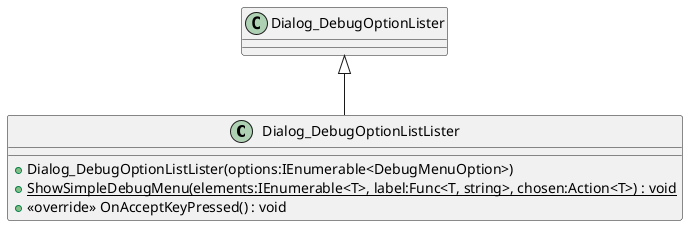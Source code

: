 @startuml
class Dialog_DebugOptionListLister {
    + Dialog_DebugOptionListLister(options:IEnumerable<DebugMenuOption>)
    + {static} ShowSimpleDebugMenu(elements:IEnumerable<T>, label:Func<T, string>, chosen:Action<T>) : void
    + <<override>> OnAcceptKeyPressed() : void
}
Dialog_DebugOptionLister <|-- Dialog_DebugOptionListLister
@enduml
